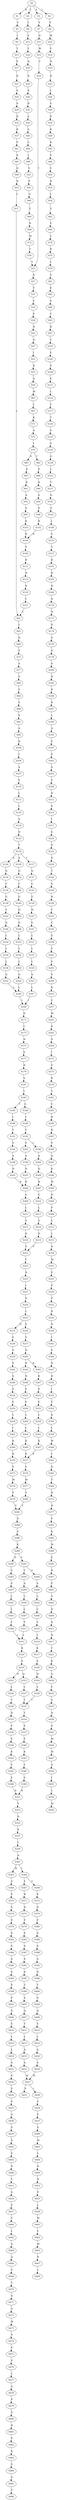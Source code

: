 strict digraph  {
	S0 -> S1 [ label = K ];
	S0 -> S2 [ label = I ];
	S0 -> S3 [ label = A ];
	S0 -> S4 [ label = L ];
	S1 -> S5 [ label = V ];
	S2 -> S6 [ label = V ];
	S3 -> S7 [ label = V ];
	S4 -> S8 [ label = I ];
	S5 -> S9 [ label = I ];
	S6 -> S10 [ label = M ];
	S7 -> S11 [ label = D ];
	S8 -> S12 [ label = E ];
	S9 -> S13 [ label = T ];
	S10 -> S14 [ label = E ];
	S11 -> S15 [ label = M ];
	S12 -> S16 [ label = Y ];
	S13 -> S17 [ label = P ];
	S14 -> S18 [ label = N ];
	S15 -> S19 [ label = T ];
	S16 -> S20 [ label = N ];
	S17 -> S21 [ label = R ];
	S18 -> S22 [ label = H ];
	S19 -> S23 [ label = T ];
	S20 -> S24 [ label = N ];
	S21 -> S25 [ label = S ];
	S22 -> S26 [ label = L ];
	S23 -> S27 [ label = S ];
	S24 -> S28 [ label = R ];
	S25 -> S29 [ label = S ];
	S26 -> S30 [ label = V ];
	S27 -> S31 [ label = Y ];
	S28 -> S32 [ label = H ];
	S29 -> S33 [ label = R ];
	S30 -> S34 [ label = K ];
	S31 -> S35 [ label = E ];
	S32 -> S36 [ label = A ];
	S33 -> S37 [ label = K ];
	S34 -> S38 [ label = K ];
	S35 -> S39 [ label = P ];
	S36 -> S40 [ label = A ];
	S37 -> S41 [ label = P ];
	S38 -> S42 [ label = K ];
	S39 -> S43 [ label = N ];
	S40 -> S44 [ label = L ];
	S41 -> S45 [ label = R ];
	S42 -> S46 [ label = V ];
	S43 -> S47 [ label = Q ];
	S44 -> S48 [ label = I ];
	S45 -> S49 [ label = H ];
	S46 -> S50 [ label = Y ];
	S47 -> S51 [ label = I ];
	S48 -> S52 [ label = V ];
	S49 -> S53 [ label = N ];
	S50 -> S54 [ label = R ];
	S51 -> S55 [ label = R ];
	S52 -> S56 [ label = P ];
	S53 -> S57 [ label = L ];
	S54 -> S58 [ label = L ];
	S55 -> S59 [ label = Q ];
	S56 -> S60 [ label = A ];
	S57 -> S61 [ label = L ];
	S58 -> S62 [ label = V ];
	S59 -> S63 [ label = M ];
	S60 -> S64 [ label = V ];
	S61 -> S65 [ label = I ];
	S62 -> S66 [ label = V ];
	S63 -> S67 [ label = L ];
	S64 -> S68 [ label = D ];
	S65 -> S69 [ label = D ];
	S66 -> S70 [ label = L ];
	S67 -> S71 [ label = K ];
	S68 -> S72 [ label = M ];
	S69 -> S73 [ label = V ];
	S70 -> S74 [ label = R ];
	S71 -> S75 [ label = A ];
	S72 -> S76 [ label = T ];
	S73 -> S77 [ label = A ];
	S74 -> S78 [ label = L ];
	S75 -> S79 [ label = I ];
	S76 -> S23 [ label = T ];
	S77 -> S80 [ label = G ];
	S78 -> S81 [ label = V ];
	S79 -> S82 [ label = T ];
	S79 -> S83 [ label = S ];
	S80 -> S84 [ label = V ];
	S81 -> S85 [ label = K ];
	S82 -> S86 [ label = P ];
	S83 -> S87 [ label = P ];
	S84 -> S88 [ label = V ];
	S85 -> S89 [ label = S ];
	S86 -> S90 [ label = K ];
	S87 -> S91 [ label = K ];
	S88 -> S92 [ label = E ];
	S89 -> S93 [ label = Y ];
	S90 -> S94 [ label = S ];
	S91 -> S95 [ label = S ];
	S92 -> S96 [ label = S ];
	S93 -> S97 [ label = R ];
	S94 -> S98 [ label = S ];
	S95 -> S99 [ label = S ];
	S96 -> S100 [ label = D ];
	S97 -> S101 [ label = T ];
	S98 -> S102 [ label = R ];
	S99 -> S103 [ label = R ];
	S100 -> S104 [ label = I ];
	S101 -> S105 [ label = E ];
	S102 -> S106 [ label = R ];
	S103 -> S106 [ label = R ];
	S104 -> S107 [ label = A ];
	S105 -> S108 [ label = G ];
	S106 -> S109 [ label = P ];
	S107 -> S110 [ label = V ];
	S108 -> S111 [ label = E ];
	S109 -> S112 [ label = R ];
	S110 -> S113 [ label = L ];
	S111 -> S114 [ label = L ];
	S112 -> S115 [ label = H ];
	S113 -> S116 [ label = L ];
	S114 -> S117 [ label = F ];
	S115 -> S118 [ label = N ];
	S116 -> S119 [ label = A ];
	S117 -> S120 [ label = T ];
	S118 -> S121 [ label = L ];
	S119 -> S122 [ label = D ];
	S120 -> S123 [ label = G ];
	S121 -> S61 [ label = L ];
	S122 -> S124 [ label = T ];
	S123 -> S125 [ label = A ];
	S124 -> S126 [ label = S ];
	S124 -> S127 [ label = T ];
	S124 -> S128 [ label = A ];
	S125 -> S129 [ label = G ];
	S126 -> S130 [ label = Q ];
	S127 -> S131 [ label = Q ];
	S128 -> S132 [ label = Q ];
	S129 -> S133 [ label = I ];
	S130 -> S134 [ label = C ];
	S131 -> S135 [ label = C ];
	S132 -> S136 [ label = C ];
	S133 -> S137 [ label = T ];
	S134 -> S138 [ label = G ];
	S135 -> S139 [ label = G ];
	S136 -> S140 [ label = G ];
	S137 -> S141 [ label = Q ];
	S138 -> S142 [ label = Y ];
	S139 -> S143 [ label = H ];
	S140 -> S144 [ label = H ];
	S141 -> S145 [ label = E ];
	S142 -> S146 [ label = D ];
	S143 -> S147 [ label = E ];
	S144 -> S148 [ label = D ];
	S145 -> S149 [ label = I ];
	S146 -> S150 [ label = L ];
	S147 -> S151 [ label = L ];
	S148 -> S152 [ label = L ];
	S149 -> S153 [ label = G ];
	S150 -> S154 [ label = L ];
	S151 -> S155 [ label = L ];
	S152 -> S156 [ label = L ];
	S153 -> S157 [ label = T ];
	S154 -> S158 [ label = L ];
	S155 -> S159 [ label = L ];
	S156 -> S160 [ label = L ];
	S157 -> S161 [ label = R ];
	S158 -> S162 [ label = Q ];
	S159 -> S163 [ label = Q ];
	S160 -> S164 [ label = Q ];
	S161 -> S165 [ label = R ];
	S162 -> S166 [ label = L ];
	S163 -> S167 [ label = L ];
	S164 -> S166 [ label = L ];
	S165 -> S168 [ label = R ];
	S166 -> S169 [ label = I ];
	S167 -> S169 [ label = I ];
	S168 -> S170 [ label = Q ];
	S169 -> S171 [ label = D ];
	S170 -> S172 [ label = N ];
	S171 -> S173 [ label = L ];
	S172 -> S174 [ label = N ];
	S173 -> S175 [ label = N ];
	S174 -> S176 [ label = A ];
	S175 -> S177 [ label = E ];
	S176 -> S178 [ label = Q ];
	S177 -> S179 [ label = N ];
	S178 -> S180 [ label = S ];
	S179 -> S181 [ label = E ];
	S180 -> S182 [ label = R ];
	S181 -> S183 [ label = I ];
	S182 -> S184 [ label = R ];
	S183 -> S185 [ label = T ];
	S183 -> S186 [ label = A ];
	S184 -> S187 [ label = R ];
	S185 -> S188 [ label = I ];
	S186 -> S189 [ label = I ];
	S187 -> S190 [ label = L ];
	S188 -> S191 [ label = T ];
	S189 -> S192 [ label = T ];
	S190 -> S193 [ label = A ];
	S191 -> S194 [ label = V ];
	S192 -> S195 [ label = V ];
	S192 -> S196 [ label = I ];
	S193 -> S197 [ label = E ];
	S194 -> S198 [ label = A ];
	S195 -> S199 [ label = A ];
	S196 -> S200 [ label = A ];
	S197 -> S201 [ label = E ];
	S198 -> S202 [ label = N ];
	S199 -> S203 [ label = N ];
	S200 -> S204 [ label = D ];
	S201 -> S205 [ label = S ];
	S202 -> S206 [ label = R ];
	S203 -> S206 [ label = R ];
	S204 -> S207 [ label = R ];
	S205 -> S208 [ label = F ];
	S206 -> S209 [ label = G ];
	S207 -> S210 [ label = G ];
	S208 -> S211 [ label = D ];
	S209 -> S212 [ label = L ];
	S210 -> S213 [ label = L ];
	S211 -> S214 [ label = S ];
	S212 -> S215 [ label = V ];
	S213 -> S216 [ label = V ];
	S214 -> S217 [ label = I ];
	S215 -> S218 [ label = D ];
	S216 -> S219 [ label = D ];
	S217 -> S220 [ label = E ];
	S218 -> S221 [ label = V ];
	S219 -> S221 [ label = V ];
	S220 -> S222 [ label = D ];
	S221 -> S223 [ label = C ];
	S222 -> S224 [ label = D ];
	S223 -> S225 [ label = N ];
	S224 -> S226 [ label = T ];
	S225 -> S227 [ label = I ];
	S226 -> S228 [ label = S ];
	S227 -> S229 [ label = N ];
	S228 -> S230 [ label = R ];
	S229 -> S231 [ label = L ];
	S230 -> S232 [ label = C ];
	S231 -> S233 [ label = D ];
	S231 -> S234 [ label = E ];
	S232 -> S235 [ label = C ];
	S233 -> S236 [ label = G ];
	S234 -> S237 [ label = G ];
	S235 -> S238 [ label = S ];
	S236 -> S239 [ label = S ];
	S237 -> S240 [ label = N ];
	S238 -> S241 [ label = F ];
	S239 -> S242 [ label = S ];
	S240 -> S243 [ label = K ];
	S240 -> S244 [ label = R ];
	S241 -> S245 [ label = V ];
	S242 -> S246 [ label = S ];
	S243 -> S247 [ label = K ];
	S244 -> S248 [ label = N ];
	S245 -> S249 [ label = S ];
	S246 -> S250 [ label = E ];
	S247 -> S251 [ label = E ];
	S248 -> S252 [ label = E ];
	S249 -> S253 [ label = R ];
	S250 -> S254 [ label = E ];
	S251 -> S255 [ label = E ];
	S252 -> S256 [ label = E ];
	S253 -> S257 [ label = F ];
	S254 -> S258 [ label = L ];
	S255 -> S259 [ label = L ];
	S256 -> S260 [ label = L ];
	S257 -> S261 [ label = M ];
	S258 -> S262 [ label = I ];
	S259 -> S263 [ label = L ];
	S260 -> S264 [ label = L ];
	S261 -> S265 [ label = K ];
	S262 -> S266 [ label = K ];
	S263 -> S267 [ label = K ];
	S264 -> S268 [ label = K ];
	S265 -> S269 [ label = A ];
	S266 -> S270 [ label = K ];
	S267 -> S271 [ label = K ];
	S268 -> S271 [ label = K ];
	S269 -> S272 [ label = I ];
	S270 -> S273 [ label = V ];
	S271 -> S274 [ label = V ];
	S272 -> S275 [ label = F ];
	S273 -> S276 [ label = M ];
	S274 -> S277 [ label = M ];
	S275 -> S278 [ label = R ];
	S276 -> S279 [ label = Y ];
	S277 -> S280 [ label = Y ];
	S278 -> S281 [ label = Y ];
	S279 -> S282 [ label = Y ];
	S280 -> S282 [ label = Y ];
	S281 -> S283 [ label = C ];
	S282 -> S284 [ label = D ];
	S283 -> S285 [ label = R ];
	S284 -> S286 [ label = G ];
	S285 -> S287 [ label = K ];
	S286 -> S288 [ label = K ];
	S287 -> S289 [ label = V ];
	S288 -> S290 [ label = D ];
	S288 -> S291 [ label = E ];
	S289 -> S292 [ label = Q ];
	S290 -> S293 [ label = C ];
	S291 -> S294 [ label = S ];
	S291 -> S295 [ label = C ];
	S292 -> S296 [ label = K ];
	S293 -> S297 [ label = A ];
	S294 -> S298 [ label = A ];
	S295 -> S299 [ label = A ];
	S296 -> S300 [ label = W ];
	S297 -> S301 [ label = L ];
	S298 -> S302 [ label = L ];
	S299 -> S303 [ label = L ];
	S300 -> S304 [ label = R ];
	S301 -> S305 [ label = L ];
	S302 -> S306 [ label = L ];
	S303 -> S307 [ label = L ];
	S304 -> S308 [ label = P ];
	S305 -> S309 [ label = F ];
	S306 -> S310 [ label = Y ];
	S307 -> S311 [ label = F ];
	S308 -> S312 [ label = L ];
	S309 -> S313 [ label = L ];
	S310 -> S314 [ label = L ];
	S311 -> S313 [ label = L ];
	S312 -> S315 [ label = L ];
	S313 -> S316 [ label = K ];
	S314 -> S317 [ label = K ];
	S315 -> S318 [ label = N ];
	S316 -> S319 [ label = E ];
	S317 -> S320 [ label = E ];
	S318 -> S321 [ label = M ];
	S319 -> S322 [ label = N ];
	S319 -> S323 [ label = D ];
	S320 -> S324 [ label = D ];
	S321 -> S325 [ label = P ];
	S322 -> S326 [ label = L ];
	S323 -> S327 [ label = L ];
	S324 -> S328 [ label = L ];
	S325 -> S329 [ label = P ];
	S326 -> S330 [ label = T ];
	S327 -> S331 [ label = T ];
	S328 -> S331 [ label = T ];
	S329 -> S332 [ label = P ];
	S330 -> S333 [ label = N ];
	S331 -> S334 [ label = T ];
	S332 -> S335 [ label = R ];
	S333 -> S336 [ label = E ];
	S334 -> S337 [ label = E ];
	S335 -> S338 [ label = N ];
	S336 -> S339 [ label = E ];
	S337 -> S340 [ label = E ];
	S338 -> S341 [ label = I ];
	S339 -> S342 [ label = K ];
	S340 -> S343 [ label = K ];
	S341 -> S344 [ label = E ];
	S342 -> S345 [ label = V ];
	S343 -> S346 [ label = V ];
	S344 -> S347 [ label = N ];
	S345 -> S348 [ label = E ];
	S346 -> S349 [ label = E ];
	S347 -> S350 [ label = R ];
	S348 -> S351 [ label = R ];
	S349 -> S351 [ label = R ];
	S350 -> S352 [ label = I ];
	S351 -> S353 [ label = V ];
	S352 -> S354 [ label = F ];
	S353 -> S355 [ label = D ];
	S354 -> S356 [ label = K ];
	S355 -> S357 [ label = K ];
	S356 -> S358 [ label = L ];
	S357 -> S359 [ label = L ];
	S358 -> S360 [ label = W ];
	S359 -> S361 [ label = A ];
	S360 -> S362 [ label = L ];
	S361 -> S363 [ label = M ];
	S361 -> S364 [ label = L ];
	S362 -> S365 [ label = Q ];
	S363 -> S366 [ label = V ];
	S364 -> S367 [ label = F ];
	S364 -> S368 [ label = Y ];
	S365 -> S369 [ label = T ];
	S366 -> S370 [ label = E ];
	S367 -> S371 [ label = R ];
	S368 -> S372 [ label = K ];
	S369 -> S373 [ label = R ];
	S370 -> S374 [ label = S ];
	S371 -> S375 [ label = N ];
	S372 -> S376 [ label = D ];
	S373 -> S377 [ label = H ];
	S374 -> S378 [ label = P ];
	S375 -> S379 [ label = P ];
	S376 -> S380 [ label = P ];
	S377 -> S381 [ label = F ];
	S378 -> S382 [ label = S ];
	S379 -> S383 [ label = S ];
	S380 -> S384 [ label = S ];
	S381 -> S385 [ label = K ];
	S382 -> S386 [ label = S ];
	S383 -> S387 [ label = S ];
	S384 -> S388 [ label = S ];
	S385 -> S389 [ label = W ];
	S386 -> S390 [ label = S ];
	S387 -> S391 [ label = S ];
	S388 -> S392 [ label = A ];
	S389 -> S393 [ label = E ];
	S390 -> S394 [ label = S ];
	S391 -> S395 [ label = D ];
	S392 -> S396 [ label = D ];
	S393 -> S397 [ label = R ];
	S394 -> S398 [ label = S ];
	S395 -> S399 [ label = T ];
	S396 -> S400 [ label = T ];
	S397 -> S401 [ label = E ];
	S398 -> S402 [ label = P ];
	S399 -> S403 [ label = S ];
	S400 -> S404 [ label = G ];
	S401 -> S405 [ label = S ];
	S402 -> S406 [ label = S ];
	S403 -> S407 [ label = Q ];
	S404 -> S408 [ label = Q ];
	S405 -> S409 [ label = D ];
	S406 -> S410 [ label = S ];
	S407 -> S411 [ label = Y ];
	S408 -> S412 [ label = Y ];
	S409 -> S413 [ label = D ];
	S410 -> S414 [ label = L ];
	S411 -> S415 [ label = L ];
	S412 -> S416 [ label = L ];
	S413 -> S417 [ label = H ];
	S414 -> S418 [ label = L ];
	S415 -> S419 [ label = A ];
	S416 -> S420 [ label = A ];
	S417 -> S421 [ label = T ];
	S418 -> S422 [ label = S ];
	S419 -> S423 [ label = A ];
	S420 -> S424 [ label = A ];
	S421 -> S425 [ label = K ];
	S422 -> S426 [ label = S ];
	S423 -> S427 [ label = M ];
	S424 -> S427 [ label = M ];
	S425 -> S428 [ label = Q ];
	S426 -> S429 [ label = S ];
	S427 -> S430 [ label = I ];
	S427 -> S431 [ label = V ];
	S428 -> S432 [ label = F ];
	S429 -> S433 [ label = S ];
	S430 -> S434 [ label = C ];
	S432 -> S435 [ label = S ];
	S433 -> S436 [ label = A ];
	S434 -> S437 [ label = F ];
	S435 -> S438 [ label = N ];
	S436 -> S439 [ label = G ];
	S437 -> S440 [ label = G ];
	S438 -> S441 [ label = S ];
	S439 -> S442 [ label = S ];
	S440 -> S443 [ label = M ];
	S441 -> S444 [ label = M ];
	S442 -> S445 [ label = P ];
	S443 -> S446 [ label = L ];
	S444 -> S447 [ label = M ];
	S445 -> S448 [ label = D ];
	S446 -> S449 [ label = N ];
	S447 -> S450 [ label = A ];
	S448 -> S451 [ label = T ];
	S449 -> S452 [ label = D ];
	S450 -> S453 [ label = I ];
	S451 -> S454 [ label = S ];
	S452 -> S455 [ label = P ];
	S453 -> S456 [ label = L ];
	S454 -> S457 [ label = P ];
	S455 -> S458 [ label = L ];
	S456 -> S459 [ label = M ];
	S457 -> S460 [ label = C ];
	S458 -> S461 [ label = M ];
	S460 -> S462 [ label = L ];
	S461 -> S463 [ label = L ];
	S462 -> S464 [ label = A ];
	S463 -> S465 [ label = M ];
	S464 -> S466 [ label = A ];
	S465 -> S467 [ label = R ];
	S466 -> S468 [ label = V ];
	S467 -> S469 [ label = L ];
	S468 -> S470 [ label = T ];
	S470 -> S471 [ label = A ];
	S471 -> S472 [ label = G ];
	S472 -> S473 [ label = W ];
	S473 -> S474 [ label = S ];
	S474 -> S475 [ label = P ];
	S475 -> S476 [ label = P ];
	S476 -> S477 [ label = L ];
	S477 -> S478 [ label = G ];
	S478 -> S479 [ label = P ];
	S479 -> S480 [ label = S ];
	S480 -> S481 [ label = R ];
	S481 -> S482 [ label = P ];
	S482 -> S483 [ label = R ];
	S483 -> S484 [ label = S ];
	S484 -> S485 [ label = G ];
	S485 -> S486 [ label = P ];
}
